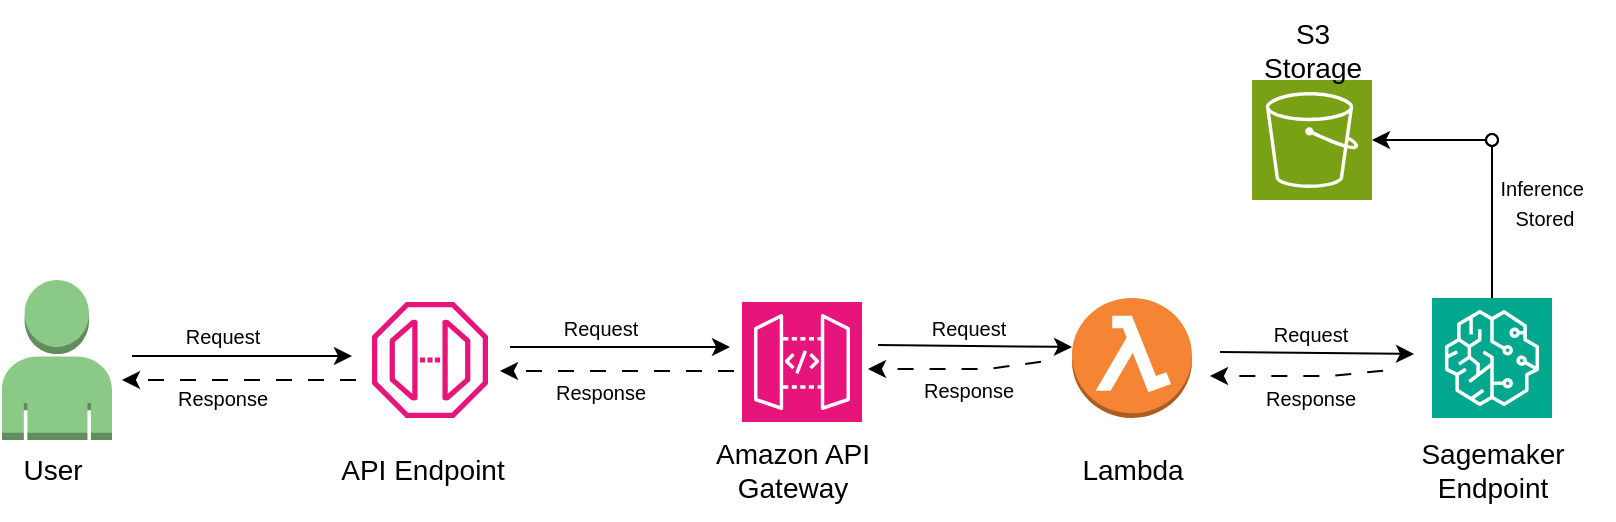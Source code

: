 <mxfile version="24.7.6">
  <diagram name="Page-1" id="tYjYhTFhn3t4Gm4OkZmV">
    <mxGraphModel dx="1784" dy="579" grid="1" gridSize="10" guides="1" tooltips="1" connect="1" arrows="1" fold="1" page="1" pageScale="1" pageWidth="850" pageHeight="1100" math="0" shadow="0">
      <root>
        <mxCell id="0" />
        <mxCell id="1" parent="0" />
        <mxCell id="qI5HSzvizSGL4czjt8Xe-39" style="edgeStyle=orthogonalEdgeStyle;rounded=0;orthogonalLoop=1;jettySize=auto;html=1;endArrow=oval;endFill=0;" edge="1" parent="1" source="qI5HSzvizSGL4czjt8Xe-1">
          <mxGeometry relative="1" as="geometry">
            <mxPoint x="-80.0" y="290" as="targetPoint" />
          </mxGeometry>
        </mxCell>
        <mxCell id="qI5HSzvizSGL4czjt8Xe-1" value="" style="sketch=0;points=[[0,0,0],[0.25,0,0],[0.5,0,0],[0.75,0,0],[1,0,0],[0,1,0],[0.25,1,0],[0.5,1,0],[0.75,1,0],[1,1,0],[0,0.25,0],[0,0.5,0],[0,0.75,0],[1,0.25,0],[1,0.5,0],[1,0.75,0]];outlineConnect=0;fontColor=#232F3E;fillColor=#01A88D;strokeColor=#ffffff;dashed=0;verticalLabelPosition=bottom;verticalAlign=top;align=center;html=1;fontSize=12;fontStyle=0;aspect=fixed;shape=mxgraph.aws4.resourceIcon;resIcon=mxgraph.aws4.sagemaker;" vertex="1" parent="1">
          <mxGeometry x="-110" y="369" width="60" height="60" as="geometry" />
        </mxCell>
        <mxCell id="qI5HSzvizSGL4czjt8Xe-38" style="edgeStyle=orthogonalEdgeStyle;rounded=0;orthogonalLoop=1;jettySize=auto;html=1;endArrow=oval;endFill=0;startArrow=classic;startFill=1;" edge="1" parent="1" source="qI5HSzvizSGL4czjt8Xe-2">
          <mxGeometry relative="1" as="geometry">
            <mxPoint x="-80.0" y="290" as="targetPoint" />
          </mxGeometry>
        </mxCell>
        <mxCell id="qI5HSzvizSGL4czjt8Xe-2" value="" style="sketch=0;points=[[0,0,0],[0.25,0,0],[0.5,0,0],[0.75,0,0],[1,0,0],[0,1,0],[0.25,1,0],[0.5,1,0],[0.75,1,0],[1,1,0],[0,0.25,0],[0,0.5,0],[0,0.75,0],[1,0.25,0],[1,0.5,0],[1,0.75,0]];outlineConnect=0;fontColor=#232F3E;fillColor=#7AA116;strokeColor=#ffffff;dashed=0;verticalLabelPosition=bottom;verticalAlign=top;align=center;html=1;fontSize=12;fontStyle=0;aspect=fixed;shape=mxgraph.aws4.resourceIcon;resIcon=mxgraph.aws4.s3;" vertex="1" parent="1">
          <mxGeometry x="-200" y="260" width="60" height="60" as="geometry" />
        </mxCell>
        <mxCell id="qI5HSzvizSGL4czjt8Xe-3" value="" style="outlineConnect=0;dashed=0;verticalLabelPosition=bottom;verticalAlign=top;align=center;html=1;shape=mxgraph.aws3.lambda_function;fillColor=#F58534;gradientColor=none;" vertex="1" parent="1">
          <mxGeometry x="-290" y="369" width="60" height="60" as="geometry" />
        </mxCell>
        <mxCell id="qI5HSzvizSGL4czjt8Xe-4" value="" style="sketch=0;points=[[0,0,0],[0.25,0,0],[0.5,0,0],[0.75,0,0],[1,0,0],[0,1,0],[0.25,1,0],[0.5,1,0],[0.75,1,0],[1,1,0],[0,0.25,0],[0,0.5,0],[0,0.75,0],[1,0.25,0],[1,0.5,0],[1,0.75,0]];outlineConnect=0;fontColor=#232F3E;fillColor=#E7157B;strokeColor=#ffffff;dashed=0;verticalLabelPosition=bottom;verticalAlign=top;align=center;html=1;fontSize=12;fontStyle=0;aspect=fixed;shape=mxgraph.aws4.resourceIcon;resIcon=mxgraph.aws4.api_gateway;" vertex="1" parent="1">
          <mxGeometry x="-455" y="371" width="60" height="60" as="geometry" />
        </mxCell>
        <mxCell id="qI5HSzvizSGL4czjt8Xe-5" value="" style="sketch=0;outlineConnect=0;fontColor=#232F3E;gradientColor=none;fillColor=#E7157B;strokeColor=none;dashed=0;verticalLabelPosition=bottom;verticalAlign=top;align=center;html=1;fontSize=12;fontStyle=0;aspect=fixed;pointerEvents=1;shape=mxgraph.aws4.endpoint;" vertex="1" parent="1">
          <mxGeometry x="-640" y="371" width="58" height="58" as="geometry" />
        </mxCell>
        <mxCell id="qI5HSzvizSGL4czjt8Xe-11" value="" style="outlineConnect=0;dashed=0;verticalLabelPosition=bottom;verticalAlign=top;align=center;html=1;shape=mxgraph.aws3.user;fillColor=#8aca86;strokeColor=#82b366;" vertex="1" parent="1">
          <mxGeometry x="-825" y="360" width="55" height="80" as="geometry" />
        </mxCell>
        <mxCell id="qI5HSzvizSGL4czjt8Xe-12" value="&lt;font style=&quot;font-size: 14px;&quot;&gt;User&lt;/font&gt;" style="text;html=1;align=center;verticalAlign=middle;resizable=0;points=[];autosize=1;strokeColor=none;fillColor=none;" vertex="1" parent="1">
          <mxGeometry x="-825" y="440" width="50" height="30" as="geometry" />
        </mxCell>
        <mxCell id="qI5HSzvizSGL4czjt8Xe-13" value="&lt;font style=&quot;font-size: 14px;&quot;&gt;API&amp;nbsp;&lt;span style=&quot;color: rgba(0, 0, 0, 0); font-family: monospace; font-size: 0px; text-align: start;&quot;&gt;%3CmxGraphModel%3E%3Croot%3E%3CmxCell%20id%3D%220%22%2F%3E%3CmxCell%20id%3D%221%22%20parent%3D%220%22%2F%3E%3CmxCell%20id%3D%222%22%20value%3D%22%26lt%3Bfont%20style%3D%26quot%3Bfont-size%3A%2014px%3B%26quot%3B%26gt%3BUser%26lt%3B%2Ffont%26gt%3B%22%20style%3D%22text%3Bhtml%3D1%3Balign%3Dcenter%3BverticalAlign%3Dmiddle%3Bresizable%3D0%3Bpoints%3D%5B%5D%3Bautosize%3D1%3BstrokeColor%3Dnone%3BfillColor%3Dnone%3B%22%20vertex%3D%221%22%20parent%3D%221%22%3E%3CmxGeometry%20x%3D%22-825%22%20y%3D%22440%22%20width%3D%2250%22%20height%3D%2230%22%20as%3D%22geometry%22%2F%3E%3C%2FmxCell%3E%3C%2Froot%3E%3C%2FmxGraphModel%3E&lt;/span&gt;Endpoint&lt;/font&gt;" style="text;html=1;align=center;verticalAlign=middle;resizable=0;points=[];autosize=1;strokeColor=none;fillColor=none;" vertex="1" parent="1">
          <mxGeometry x="-670" y="440" width="110" height="30" as="geometry" />
        </mxCell>
        <mxCell id="qI5HSzvizSGL4czjt8Xe-14" value="&lt;font style=&quot;font-size: 14px;&quot;&gt;Amazon API&lt;/font&gt;&lt;div&gt;&lt;font style=&quot;font-size: 14px;&quot;&gt;Gateway&lt;/font&gt;&lt;/div&gt;" style="text;html=1;align=center;verticalAlign=middle;resizable=0;points=[];autosize=1;strokeColor=none;fillColor=none;" vertex="1" parent="1">
          <mxGeometry x="-480" y="430" width="100" height="50" as="geometry" />
        </mxCell>
        <mxCell id="qI5HSzvizSGL4czjt8Xe-15" value="&lt;font style=&quot;font-size: 14px;&quot;&gt;Lambda&lt;/font&gt;" style="text;html=1;align=center;verticalAlign=middle;resizable=0;points=[];autosize=1;strokeColor=none;fillColor=none;" vertex="1" parent="1">
          <mxGeometry x="-295" y="440" width="70" height="30" as="geometry" />
        </mxCell>
        <mxCell id="qI5HSzvizSGL4czjt8Xe-16" value="&lt;font style=&quot;font-size: 14px;&quot;&gt;Sagemaker&lt;/font&gt;&lt;div&gt;&lt;font style=&quot;font-size: 14px;&quot;&gt;Endpoint&lt;/font&gt;&lt;/div&gt;" style="text;html=1;align=center;verticalAlign=middle;resizable=0;points=[];autosize=1;strokeColor=none;fillColor=none;" vertex="1" parent="1">
          <mxGeometry x="-130" y="430" width="100" height="50" as="geometry" />
        </mxCell>
        <mxCell id="qI5HSzvizSGL4czjt8Xe-17" value="&lt;font style=&quot;font-size: 14px;&quot;&gt;S3&lt;/font&gt;&lt;div&gt;&lt;font style=&quot;font-size: 14px;&quot;&gt;Storage&lt;/font&gt;&lt;/div&gt;" style="text;html=1;align=center;verticalAlign=middle;resizable=0;points=[];autosize=1;strokeColor=none;fillColor=none;" vertex="1" parent="1">
          <mxGeometry x="-205" y="220" width="70" height="50" as="geometry" />
        </mxCell>
        <mxCell id="qI5HSzvizSGL4czjt8Xe-19" value="" style="endArrow=classic;html=1;rounded=0;" edge="1" parent="1">
          <mxGeometry width="50" height="50" relative="1" as="geometry">
            <mxPoint x="-760" y="398" as="sourcePoint" />
            <mxPoint x="-650" y="398" as="targetPoint" />
          </mxGeometry>
        </mxCell>
        <mxCell id="qI5HSzvizSGL4czjt8Xe-20" value="" style="endArrow=classic;html=1;rounded=0;dashed=1;dashPattern=8 8;" edge="1" parent="1">
          <mxGeometry width="50" height="50" relative="1" as="geometry">
            <mxPoint x="-648" y="410" as="sourcePoint" />
            <mxPoint x="-765" y="410" as="targetPoint" />
            <Array as="points">
              <mxPoint x="-705" y="410" />
            </Array>
          </mxGeometry>
        </mxCell>
        <mxCell id="qI5HSzvizSGL4czjt8Xe-21" value="&lt;font style=&quot;font-size: 10px;&quot;&gt;Request&lt;/font&gt;" style="text;html=1;align=center;verticalAlign=middle;resizable=0;points=[];autosize=1;strokeColor=none;fillColor=none;" vertex="1" parent="1">
          <mxGeometry x="-745" y="373" width="60" height="30" as="geometry" />
        </mxCell>
        <mxCell id="qI5HSzvizSGL4czjt8Xe-22" value="&lt;font style=&quot;font-size: 10px;&quot;&gt;Response&lt;/font&gt;" style="text;html=1;align=center;verticalAlign=middle;resizable=0;points=[];autosize=1;strokeColor=none;fillColor=none;" vertex="1" parent="1">
          <mxGeometry x="-750" y="404" width="70" height="30" as="geometry" />
        </mxCell>
        <mxCell id="qI5HSzvizSGL4czjt8Xe-23" value="" style="endArrow=classic;html=1;rounded=0;" edge="1" parent="1">
          <mxGeometry width="50" height="50" relative="1" as="geometry">
            <mxPoint x="-571" y="393.5" as="sourcePoint" />
            <mxPoint x="-461" y="393.5" as="targetPoint" />
          </mxGeometry>
        </mxCell>
        <mxCell id="qI5HSzvizSGL4czjt8Xe-24" value="" style="endArrow=classic;html=1;rounded=0;dashed=1;dashPattern=8 8;" edge="1" parent="1">
          <mxGeometry width="50" height="50" relative="1" as="geometry">
            <mxPoint x="-459" y="405.5" as="sourcePoint" />
            <mxPoint x="-576" y="405.5" as="targetPoint" />
            <Array as="points">
              <mxPoint x="-516" y="405.5" />
            </Array>
          </mxGeometry>
        </mxCell>
        <mxCell id="qI5HSzvizSGL4czjt8Xe-25" value="&lt;font style=&quot;font-size: 10px;&quot;&gt;Request&lt;/font&gt;" style="text;html=1;align=center;verticalAlign=middle;resizable=0;points=[];autosize=1;strokeColor=none;fillColor=none;" vertex="1" parent="1">
          <mxGeometry x="-556" y="368.5" width="60" height="30" as="geometry" />
        </mxCell>
        <mxCell id="qI5HSzvizSGL4czjt8Xe-26" value="&lt;font style=&quot;font-size: 10px;&quot;&gt;Response&lt;/font&gt;" style="text;html=1;align=center;verticalAlign=middle;resizable=0;points=[];autosize=1;strokeColor=none;fillColor=none;" vertex="1" parent="1">
          <mxGeometry x="-561" y="400.5" width="70" height="30" as="geometry" />
        </mxCell>
        <mxCell id="qI5HSzvizSGL4czjt8Xe-27" value="" style="endArrow=classic;html=1;rounded=0;" edge="1" parent="1">
          <mxGeometry width="50" height="50" relative="1" as="geometry">
            <mxPoint x="-387" y="392.5" as="sourcePoint" />
            <mxPoint x="-290" y="393.5" as="targetPoint" />
          </mxGeometry>
        </mxCell>
        <mxCell id="qI5HSzvizSGL4czjt8Xe-28" value="" style="endArrow=classic;html=1;rounded=0;dashed=1;dashPattern=8 8;exitX=1.022;exitY=0.046;exitDx=0;exitDy=0;exitPerimeter=0;" edge="1" parent="1" source="qI5HSzvizSGL4czjt8Xe-30">
          <mxGeometry width="50" height="50" relative="1" as="geometry">
            <mxPoint x="-275" y="404.5" as="sourcePoint" />
            <mxPoint x="-392" y="404.5" as="targetPoint" />
            <Array as="points">
              <mxPoint x="-332" y="404.5" />
            </Array>
          </mxGeometry>
        </mxCell>
        <mxCell id="qI5HSzvizSGL4czjt8Xe-29" value="&lt;font style=&quot;font-size: 10px;&quot;&gt;Request&lt;/font&gt;" style="text;html=1;align=center;verticalAlign=middle;resizable=0;points=[];autosize=1;strokeColor=none;fillColor=none;" vertex="1" parent="1">
          <mxGeometry x="-372" y="368.5" width="60" height="30" as="geometry" />
        </mxCell>
        <mxCell id="qI5HSzvizSGL4czjt8Xe-30" value="&lt;font style=&quot;font-size: 10px;&quot;&gt;Response&lt;/font&gt;" style="text;html=1;align=center;verticalAlign=middle;resizable=0;points=[];autosize=1;strokeColor=none;fillColor=none;" vertex="1" parent="1">
          <mxGeometry x="-377" y="399.5" width="70" height="30" as="geometry" />
        </mxCell>
        <mxCell id="qI5HSzvizSGL4czjt8Xe-32" value="" style="endArrow=classic;html=1;rounded=0;" edge="1" parent="1">
          <mxGeometry width="50" height="50" relative="1" as="geometry">
            <mxPoint x="-216" y="396" as="sourcePoint" />
            <mxPoint x="-119" y="397" as="targetPoint" />
          </mxGeometry>
        </mxCell>
        <mxCell id="qI5HSzvizSGL4czjt8Xe-33" value="" style="endArrow=classic;html=1;rounded=0;dashed=1;dashPattern=8 8;exitX=1.022;exitY=0.046;exitDx=0;exitDy=0;exitPerimeter=0;" edge="1" parent="1" source="qI5HSzvizSGL4czjt8Xe-35">
          <mxGeometry width="50" height="50" relative="1" as="geometry">
            <mxPoint x="-104" y="408" as="sourcePoint" />
            <mxPoint x="-221" y="408" as="targetPoint" />
            <Array as="points">
              <mxPoint x="-161" y="408" />
            </Array>
          </mxGeometry>
        </mxCell>
        <mxCell id="qI5HSzvizSGL4czjt8Xe-34" value="&lt;font style=&quot;font-size: 10px;&quot;&gt;Request&lt;/font&gt;" style="text;html=1;align=center;verticalAlign=middle;resizable=0;points=[];autosize=1;strokeColor=none;fillColor=none;" vertex="1" parent="1">
          <mxGeometry x="-201" y="372" width="60" height="30" as="geometry" />
        </mxCell>
        <mxCell id="qI5HSzvizSGL4czjt8Xe-35" value="&lt;font style=&quot;font-size: 10px;&quot;&gt;Response&lt;/font&gt;" style="text;html=1;align=center;verticalAlign=middle;resizable=0;points=[];autosize=1;strokeColor=none;fillColor=none;" vertex="1" parent="1">
          <mxGeometry x="-206" y="404" width="70" height="30" as="geometry" />
        </mxCell>
        <mxCell id="qI5HSzvizSGL4czjt8Xe-40" value="&lt;font style=&quot;font-size: 10px;&quot;&gt;Inference&amp;nbsp;&lt;/font&gt;&lt;div&gt;&lt;font style=&quot;font-size: 10px;&quot;&gt;Stored&lt;/font&gt;&lt;/div&gt;" style="text;html=1;align=center;verticalAlign=middle;resizable=0;points=[];autosize=1;strokeColor=none;fillColor=none;" vertex="1" parent="1">
          <mxGeometry x="-89" y="301" width="70" height="40" as="geometry" />
        </mxCell>
      </root>
    </mxGraphModel>
  </diagram>
</mxfile>
